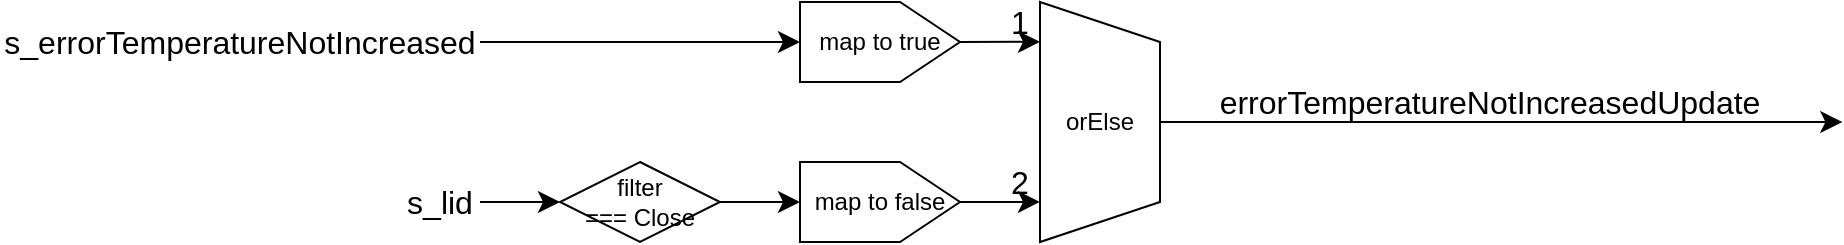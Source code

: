 <mxfile version="24.7.8">
  <diagram name="ページ1" id="81uJ3xP0oXnDN0aBoqcu">
    <mxGraphModel dx="911" dy="727" grid="1" gridSize="10" guides="1" tooltips="1" connect="1" arrows="1" fold="1" page="0" pageScale="1" pageWidth="827" pageHeight="1169" math="0" shadow="0">
      <root>
        <mxCell id="0" />
        <mxCell id="1" parent="0" />
        <mxCell id="T5GcdYSXyPIhgKT8PLB_-7" style="edgeStyle=none;curved=1;rounded=0;orthogonalLoop=1;jettySize=auto;html=1;entryX=0.5;entryY=0;entryDx=0;entryDy=0;fontSize=12;startSize=8;endSize=8;" edge="1" parent="1" source="T5GcdYSXyPIhgKT8PLB_-1" target="T5GcdYSXyPIhgKT8PLB_-5">
          <mxGeometry relative="1" as="geometry" />
        </mxCell>
        <mxCell id="T5GcdYSXyPIhgKT8PLB_-1" value="s_errorTemperatureNotIncreased" style="text;html=1;align=center;verticalAlign=middle;whiteSpace=wrap;rounded=0;fontSize=16;" vertex="1" parent="1">
          <mxGeometry x="-80" y="130" width="240" height="20" as="geometry" />
        </mxCell>
        <mxCell id="T5GcdYSXyPIhgKT8PLB_-4" style="edgeStyle=none;curved=1;rounded=0;orthogonalLoop=1;jettySize=auto;html=1;entryX=0;entryY=0.5;entryDx=0;entryDy=0;fontSize=12;startSize=8;endSize=8;" edge="1" parent="1" source="T5GcdYSXyPIhgKT8PLB_-2" target="T5GcdYSXyPIhgKT8PLB_-3">
          <mxGeometry relative="1" as="geometry" />
        </mxCell>
        <mxCell id="T5GcdYSXyPIhgKT8PLB_-2" value="s_lid" style="text;html=1;align=center;verticalAlign=middle;whiteSpace=wrap;rounded=0;fontSize=16;" vertex="1" parent="1">
          <mxGeometry x="120" y="210" width="40" height="20" as="geometry" />
        </mxCell>
        <mxCell id="T5GcdYSXyPIhgKT8PLB_-8" style="edgeStyle=none;curved=1;rounded=0;orthogonalLoop=1;jettySize=auto;html=1;entryX=0.5;entryY=0;entryDx=0;entryDy=0;fontSize=12;startSize=8;endSize=8;" edge="1" parent="1" source="T5GcdYSXyPIhgKT8PLB_-3" target="T5GcdYSXyPIhgKT8PLB_-6">
          <mxGeometry relative="1" as="geometry" />
        </mxCell>
        <mxCell id="T5GcdYSXyPIhgKT8PLB_-3" value="filter&lt;div&gt;=== Close&lt;/div&gt;" style="rhombus;whiteSpace=wrap;html=1;" vertex="1" parent="1">
          <mxGeometry x="200" y="200" width="80" height="40" as="geometry" />
        </mxCell>
        <mxCell id="T5GcdYSXyPIhgKT8PLB_-5" value="map to true" style="shape=offPageConnector;whiteSpace=wrap;html=1;direction=north;" vertex="1" parent="1">
          <mxGeometry x="320" y="120" width="80" height="40" as="geometry" />
        </mxCell>
        <mxCell id="T5GcdYSXyPIhgKT8PLB_-6" value="map to false" style="shape=offPageConnector;whiteSpace=wrap;html=1;direction=north;" vertex="1" parent="1">
          <mxGeometry x="320" y="200" width="80" height="40" as="geometry" />
        </mxCell>
        <mxCell id="T5GcdYSXyPIhgKT8PLB_-13" style="edgeStyle=none;curved=1;rounded=0;orthogonalLoop=1;jettySize=auto;html=1;fontSize=12;startSize=8;endSize=8;" edge="1" parent="1" source="T5GcdYSXyPIhgKT8PLB_-9">
          <mxGeometry relative="1" as="geometry">
            <mxPoint x="841.159" y="180" as="targetPoint" />
          </mxGeometry>
        </mxCell>
        <mxCell id="T5GcdYSXyPIhgKT8PLB_-9" value="orElse" style="shape=trapezoid;perimeter=trapezoidPerimeter;whiteSpace=wrap;html=1;fixedSize=1;direction=south;" vertex="1" parent="1">
          <mxGeometry x="440" y="120" width="60" height="120" as="geometry" />
        </mxCell>
        <mxCell id="T5GcdYSXyPIhgKT8PLB_-10" style="edgeStyle=none;curved=1;rounded=0;orthogonalLoop=1;jettySize=auto;html=1;exitX=0.5;exitY=1;exitDx=0;exitDy=0;entryX=0.166;entryY=1;entryDx=0;entryDy=0;entryPerimeter=0;fontSize=12;startSize=8;endSize=8;" edge="1" parent="1" source="T5GcdYSXyPIhgKT8PLB_-5" target="T5GcdYSXyPIhgKT8PLB_-9">
          <mxGeometry relative="1" as="geometry" />
        </mxCell>
        <mxCell id="T5GcdYSXyPIhgKT8PLB_-11" style="edgeStyle=none;curved=1;rounded=0;orthogonalLoop=1;jettySize=auto;html=1;exitX=0.5;exitY=1;exitDx=0;exitDy=0;entryX=0.833;entryY=1;entryDx=0;entryDy=0;entryPerimeter=0;fontSize=12;startSize=8;endSize=8;" edge="1" parent="1" source="T5GcdYSXyPIhgKT8PLB_-6" target="T5GcdYSXyPIhgKT8PLB_-9">
          <mxGeometry relative="1" as="geometry" />
        </mxCell>
        <mxCell id="T5GcdYSXyPIhgKT8PLB_-12" value="errorTemperatureNotIncreasedUpdate" style="text;html=1;align=center;verticalAlign=middle;whiteSpace=wrap;rounded=0;fontSize=16;" vertex="1" parent="1">
          <mxGeometry x="530" y="160" width="270" height="20" as="geometry" />
        </mxCell>
        <mxCell id="T5GcdYSXyPIhgKT8PLB_-14" value="1" style="text;html=1;align=center;verticalAlign=middle;whiteSpace=wrap;rounded=0;fontSize=16;" vertex="1" parent="1">
          <mxGeometry x="420" y="120" width="20" height="20" as="geometry" />
        </mxCell>
        <mxCell id="T5GcdYSXyPIhgKT8PLB_-15" value="2" style="text;html=1;align=center;verticalAlign=middle;whiteSpace=wrap;rounded=0;fontSize=16;" vertex="1" parent="1">
          <mxGeometry x="420" y="200" width="20" height="20" as="geometry" />
        </mxCell>
      </root>
    </mxGraphModel>
  </diagram>
</mxfile>

